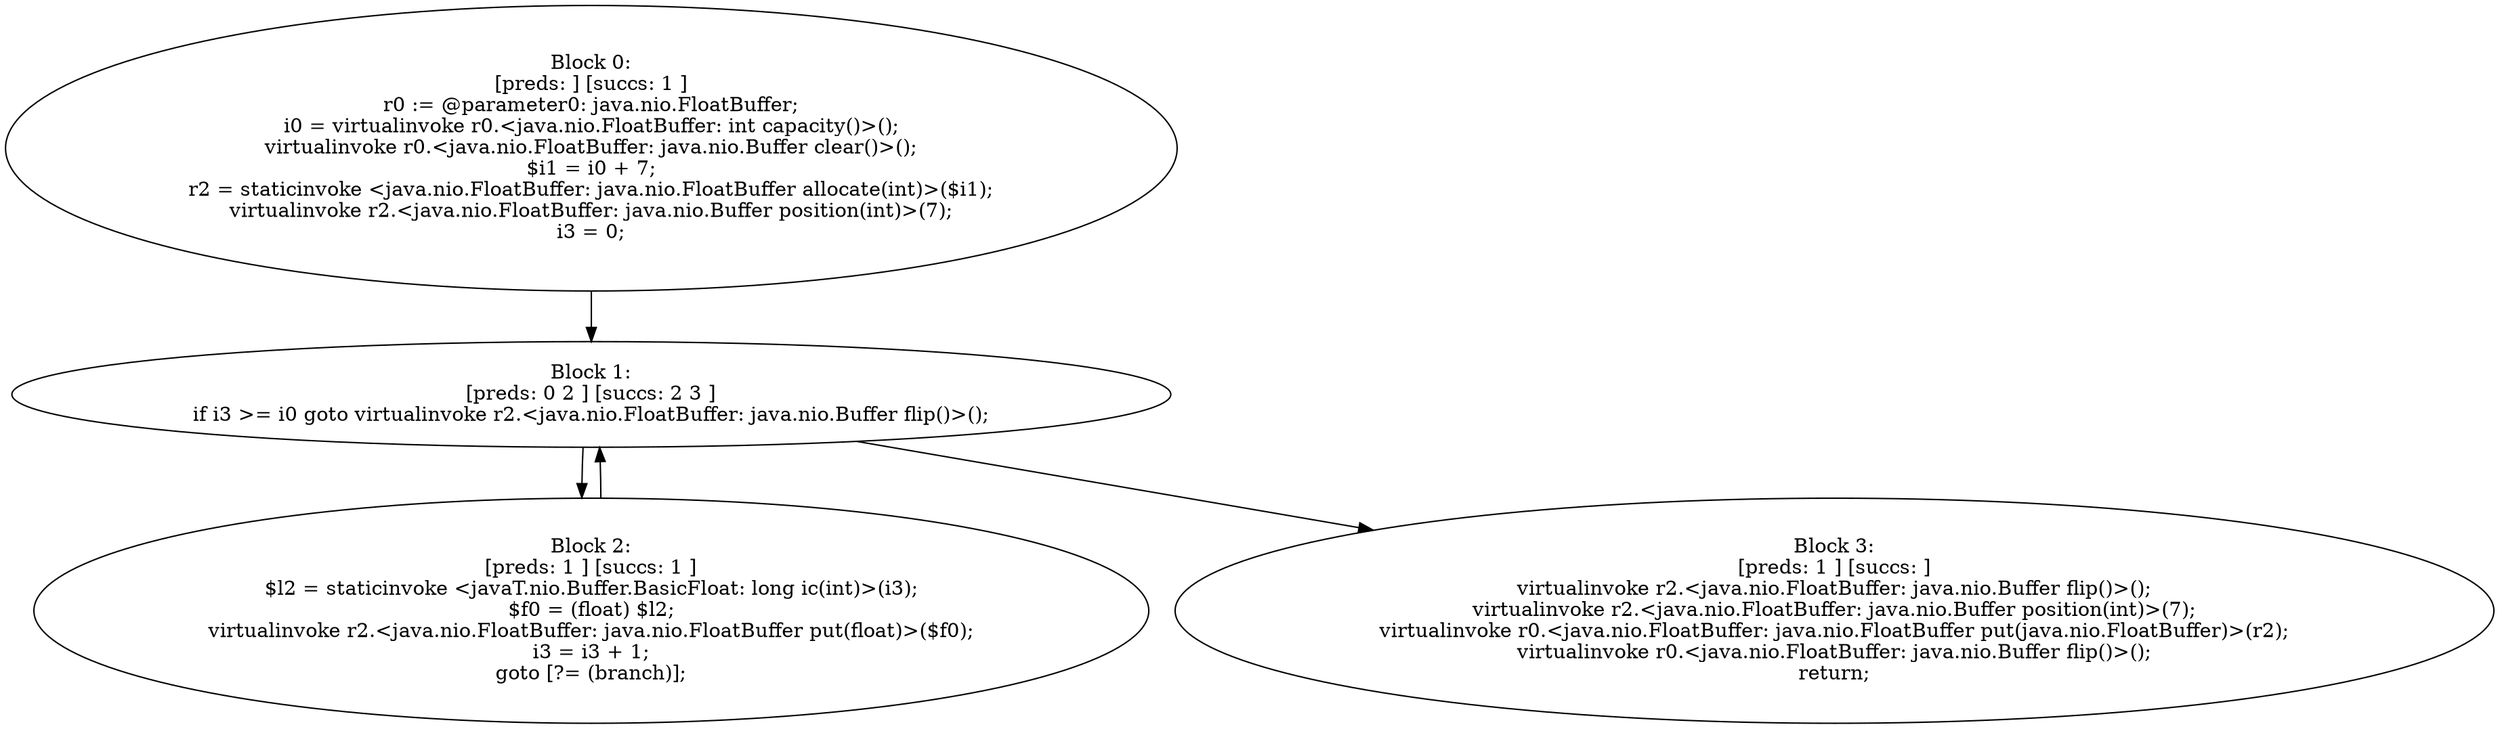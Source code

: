 digraph "unitGraph" {
    "Block 0:
[preds: ] [succs: 1 ]
r0 := @parameter0: java.nio.FloatBuffer;
i0 = virtualinvoke r0.<java.nio.FloatBuffer: int capacity()>();
virtualinvoke r0.<java.nio.FloatBuffer: java.nio.Buffer clear()>();
$i1 = i0 + 7;
r2 = staticinvoke <java.nio.FloatBuffer: java.nio.FloatBuffer allocate(int)>($i1);
virtualinvoke r2.<java.nio.FloatBuffer: java.nio.Buffer position(int)>(7);
i3 = 0;
"
    "Block 1:
[preds: 0 2 ] [succs: 2 3 ]
if i3 >= i0 goto virtualinvoke r2.<java.nio.FloatBuffer: java.nio.Buffer flip()>();
"
    "Block 2:
[preds: 1 ] [succs: 1 ]
$l2 = staticinvoke <javaT.nio.Buffer.BasicFloat: long ic(int)>(i3);
$f0 = (float) $l2;
virtualinvoke r2.<java.nio.FloatBuffer: java.nio.FloatBuffer put(float)>($f0);
i3 = i3 + 1;
goto [?= (branch)];
"
    "Block 3:
[preds: 1 ] [succs: ]
virtualinvoke r2.<java.nio.FloatBuffer: java.nio.Buffer flip()>();
virtualinvoke r2.<java.nio.FloatBuffer: java.nio.Buffer position(int)>(7);
virtualinvoke r0.<java.nio.FloatBuffer: java.nio.FloatBuffer put(java.nio.FloatBuffer)>(r2);
virtualinvoke r0.<java.nio.FloatBuffer: java.nio.Buffer flip()>();
return;
"
    "Block 0:
[preds: ] [succs: 1 ]
r0 := @parameter0: java.nio.FloatBuffer;
i0 = virtualinvoke r0.<java.nio.FloatBuffer: int capacity()>();
virtualinvoke r0.<java.nio.FloatBuffer: java.nio.Buffer clear()>();
$i1 = i0 + 7;
r2 = staticinvoke <java.nio.FloatBuffer: java.nio.FloatBuffer allocate(int)>($i1);
virtualinvoke r2.<java.nio.FloatBuffer: java.nio.Buffer position(int)>(7);
i3 = 0;
"->"Block 1:
[preds: 0 2 ] [succs: 2 3 ]
if i3 >= i0 goto virtualinvoke r2.<java.nio.FloatBuffer: java.nio.Buffer flip()>();
";
    "Block 1:
[preds: 0 2 ] [succs: 2 3 ]
if i3 >= i0 goto virtualinvoke r2.<java.nio.FloatBuffer: java.nio.Buffer flip()>();
"->"Block 2:
[preds: 1 ] [succs: 1 ]
$l2 = staticinvoke <javaT.nio.Buffer.BasicFloat: long ic(int)>(i3);
$f0 = (float) $l2;
virtualinvoke r2.<java.nio.FloatBuffer: java.nio.FloatBuffer put(float)>($f0);
i3 = i3 + 1;
goto [?= (branch)];
";
    "Block 1:
[preds: 0 2 ] [succs: 2 3 ]
if i3 >= i0 goto virtualinvoke r2.<java.nio.FloatBuffer: java.nio.Buffer flip()>();
"->"Block 3:
[preds: 1 ] [succs: ]
virtualinvoke r2.<java.nio.FloatBuffer: java.nio.Buffer flip()>();
virtualinvoke r2.<java.nio.FloatBuffer: java.nio.Buffer position(int)>(7);
virtualinvoke r0.<java.nio.FloatBuffer: java.nio.FloatBuffer put(java.nio.FloatBuffer)>(r2);
virtualinvoke r0.<java.nio.FloatBuffer: java.nio.Buffer flip()>();
return;
";
    "Block 2:
[preds: 1 ] [succs: 1 ]
$l2 = staticinvoke <javaT.nio.Buffer.BasicFloat: long ic(int)>(i3);
$f0 = (float) $l2;
virtualinvoke r2.<java.nio.FloatBuffer: java.nio.FloatBuffer put(float)>($f0);
i3 = i3 + 1;
goto [?= (branch)];
"->"Block 1:
[preds: 0 2 ] [succs: 2 3 ]
if i3 >= i0 goto virtualinvoke r2.<java.nio.FloatBuffer: java.nio.Buffer flip()>();
";
}
